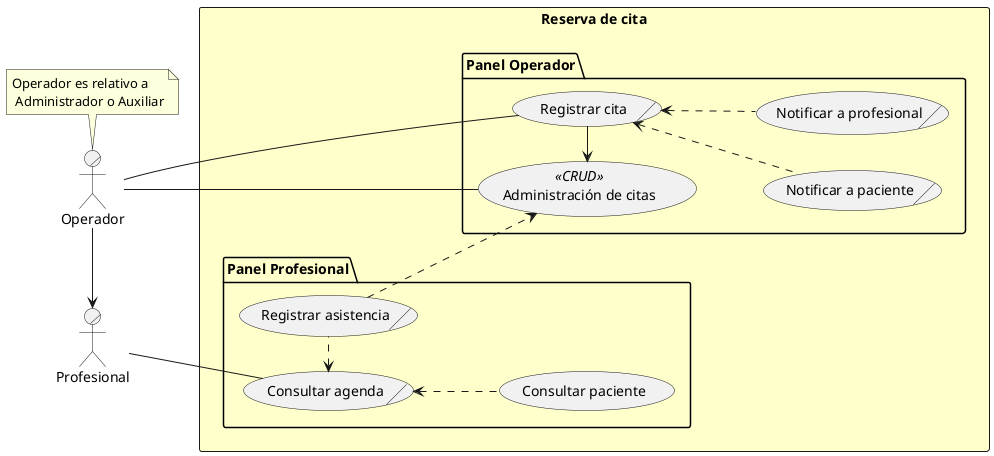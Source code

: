 @startuml
left to right direction
actor/ Operador
actor/ Profesional
note "Operador es relativo a \n Administrador o Auxiliar" as Nota
rectangle "Reserva de cita" #BUSINESS {
  package "Panel Operador" {
    usecase "Administración de citas" as AdminCitas << CRUD >>
    usecase/ "Registrar cita" as Citar
    usecase/ "Notificar a paciente" as NotificarPaciente
    usecase/ "Notificar a profesional" as NotificarProfesional
  }
  package "Panel Profesional" {
    usecase/ "Consultar agenda" as Agenda
    usecase "Consultar paciente" as ConsultarPaciente
    usecase/ "Registrar asistencia" as Asistencia
  }
}
Operador -- AdminCitas
Operador -- Citar
Profesional -- Agenda
Nota -> Operador
Operador -> Profesional
Citar -> AdminCitas
Citar <.. NotificarPaciente
Citar <.. NotificarProfesional
Agenda <.. ConsultarPaciente
Agenda <. Asistencia
Asistencia -.> AdminCitas
@enduml